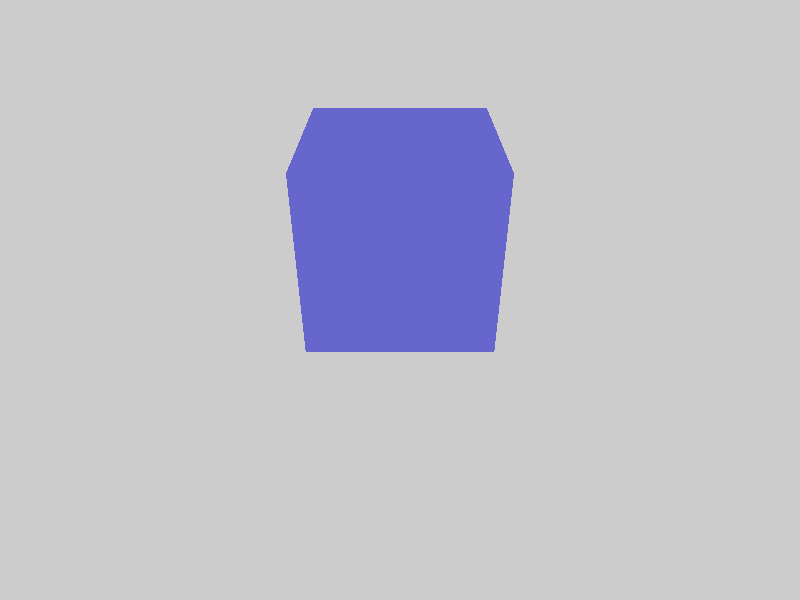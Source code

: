 camera {
location <0, 2, -3>
look_at <0, 0, 0>
}

light_source {
<0, 2, -3>
color rgb<1, 1, 1>
}

plane {
<0, 1, 0>, 0
texture {
pigment { color rgb<0.8, 0.8, 0.8> }
}
}

box {
<-0.5, 0, -0.5>, <0.5, 1, 0.5>
texture {
pigment { color rgb<0.4, 0.4, 0.8> }
}
}